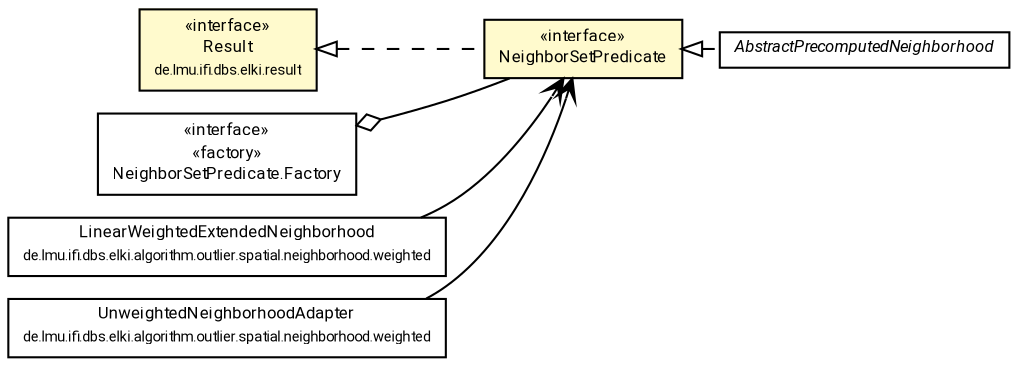 #!/usr/local/bin/dot
#
# Class diagram 
# Generated by UMLGraph version R5_7_2-60-g0e99a6 (http://www.spinellis.gr/umlgraph/)
#

digraph G {
	graph [fontnames="svg"]
	edge [fontname="Roboto",fontsize=7,labelfontname="Roboto",labelfontsize=7,color="black"];
	node [fontname="Roboto",fontcolor="black",fontsize=8,shape=plaintext,margin=0,width=0,height=0];
	nodesep=0.15;
	ranksep=0.25;
	rankdir=LR;
	// de.lmu.ifi.dbs.elki.result.Result
	c7315830 [label=<<table title="de.lmu.ifi.dbs.elki.result.Result" border="0" cellborder="1" cellspacing="0" cellpadding="2" bgcolor="LemonChiffon" href="../../../../result/Result.html" target="_parent">
		<tr><td><table border="0" cellspacing="0" cellpadding="1">
		<tr><td align="center" balign="center"> &#171;interface&#187; </td></tr>
		<tr><td align="center" balign="center"> <font face="Roboto">Result</font> </td></tr>
		<tr><td align="center" balign="center"> <font face="Roboto" point-size="7.0">de.lmu.ifi.dbs.elki.result</font> </td></tr>
		</table></td></tr>
		</table>>, URL="../../../../result/Result.html"];
	// de.lmu.ifi.dbs.elki.algorithm.outlier.spatial.neighborhood.AbstractPrecomputedNeighborhood
	c7317641 [label=<<table title="de.lmu.ifi.dbs.elki.algorithm.outlier.spatial.neighborhood.AbstractPrecomputedNeighborhood" border="0" cellborder="1" cellspacing="0" cellpadding="2" href="AbstractPrecomputedNeighborhood.html" target="_parent">
		<tr><td><table border="0" cellspacing="0" cellpadding="1">
		<tr><td align="center" balign="center"> <font face="Roboto"><i>AbstractPrecomputedNeighborhood</i></font> </td></tr>
		</table></td></tr>
		</table>>, URL="AbstractPrecomputedNeighborhood.html"];
	// de.lmu.ifi.dbs.elki.algorithm.outlier.spatial.neighborhood.NeighborSetPredicate
	c7317649 [label=<<table title="de.lmu.ifi.dbs.elki.algorithm.outlier.spatial.neighborhood.NeighborSetPredicate" border="0" cellborder="1" cellspacing="0" cellpadding="2" bgcolor="lemonChiffon" href="NeighborSetPredicate.html" target="_parent">
		<tr><td><table border="0" cellspacing="0" cellpadding="1">
		<tr><td align="center" balign="center"> &#171;interface&#187; </td></tr>
		<tr><td align="center" balign="center"> <font face="Roboto">NeighborSetPredicate</font> </td></tr>
		</table></td></tr>
		</table>>, URL="NeighborSetPredicate.html"];
	// de.lmu.ifi.dbs.elki.algorithm.outlier.spatial.neighborhood.NeighborSetPredicate.Factory<O>
	c7317650 [label=<<table title="de.lmu.ifi.dbs.elki.algorithm.outlier.spatial.neighborhood.NeighborSetPredicate.Factory" border="0" cellborder="1" cellspacing="0" cellpadding="2" href="NeighborSetPredicate.Factory.html" target="_parent">
		<tr><td><table border="0" cellspacing="0" cellpadding="1">
		<tr><td align="center" balign="center"> &#171;interface&#187; </td></tr>
		<tr><td align="center" balign="center"> &#171;factory&#187; </td></tr>
		<tr><td align="center" balign="center"> <font face="Roboto">NeighborSetPredicate.Factory</font> </td></tr>
		</table></td></tr>
		</table>>, URL="NeighborSetPredicate.Factory.html"];
	// de.lmu.ifi.dbs.elki.algorithm.outlier.spatial.neighborhood.weighted.LinearWeightedExtendedNeighborhood
	c7317654 [label=<<table title="de.lmu.ifi.dbs.elki.algorithm.outlier.spatial.neighborhood.weighted.LinearWeightedExtendedNeighborhood" border="0" cellborder="1" cellspacing="0" cellpadding="2" href="weighted/LinearWeightedExtendedNeighborhood.html" target="_parent">
		<tr><td><table border="0" cellspacing="0" cellpadding="1">
		<tr><td align="center" balign="center"> <font face="Roboto">LinearWeightedExtendedNeighborhood</font> </td></tr>
		<tr><td align="center" balign="center"> <font face="Roboto" point-size="7.0">de.lmu.ifi.dbs.elki.algorithm.outlier.spatial.neighborhood.weighted</font> </td></tr>
		</table></td></tr>
		</table>>, URL="weighted/LinearWeightedExtendedNeighborhood.html"];
	// de.lmu.ifi.dbs.elki.algorithm.outlier.spatial.neighborhood.weighted.UnweightedNeighborhoodAdapter
	c7317657 [label=<<table title="de.lmu.ifi.dbs.elki.algorithm.outlier.spatial.neighborhood.weighted.UnweightedNeighborhoodAdapter" border="0" cellborder="1" cellspacing="0" cellpadding="2" href="weighted/UnweightedNeighborhoodAdapter.html" target="_parent">
		<tr><td><table border="0" cellspacing="0" cellpadding="1">
		<tr><td align="center" balign="center"> <font face="Roboto">UnweightedNeighborhoodAdapter</font> </td></tr>
		<tr><td align="center" balign="center"> <font face="Roboto" point-size="7.0">de.lmu.ifi.dbs.elki.algorithm.outlier.spatial.neighborhood.weighted</font> </td></tr>
		</table></td></tr>
		</table>>, URL="weighted/UnweightedNeighborhoodAdapter.html"];
	// de.lmu.ifi.dbs.elki.algorithm.outlier.spatial.neighborhood.AbstractPrecomputedNeighborhood implements de.lmu.ifi.dbs.elki.algorithm.outlier.spatial.neighborhood.NeighborSetPredicate
	c7317649 -> c7317641 [arrowtail=empty,style=dashed,dir=back,weight=9];
	// de.lmu.ifi.dbs.elki.algorithm.outlier.spatial.neighborhood.NeighborSetPredicate implements de.lmu.ifi.dbs.elki.result.Result
	c7315830 -> c7317649 [arrowtail=empty,style=dashed,dir=back,weight=9];
	// de.lmu.ifi.dbs.elki.algorithm.outlier.spatial.neighborhood.NeighborSetPredicate.Factory<O> has de.lmu.ifi.dbs.elki.algorithm.outlier.spatial.neighborhood.NeighborSetPredicate
	c7317650 -> c7317649 [arrowhead=none,arrowtail=ediamond,dir=back,weight=4];
	// de.lmu.ifi.dbs.elki.algorithm.outlier.spatial.neighborhood.weighted.LinearWeightedExtendedNeighborhood navassoc de.lmu.ifi.dbs.elki.algorithm.outlier.spatial.neighborhood.NeighborSetPredicate
	c7317654 -> c7317649 [arrowhead=open,weight=1];
	// de.lmu.ifi.dbs.elki.algorithm.outlier.spatial.neighborhood.weighted.UnweightedNeighborhoodAdapter navassoc de.lmu.ifi.dbs.elki.algorithm.outlier.spatial.neighborhood.NeighborSetPredicate
	c7317657 -> c7317649 [arrowhead=open,weight=1];
}


